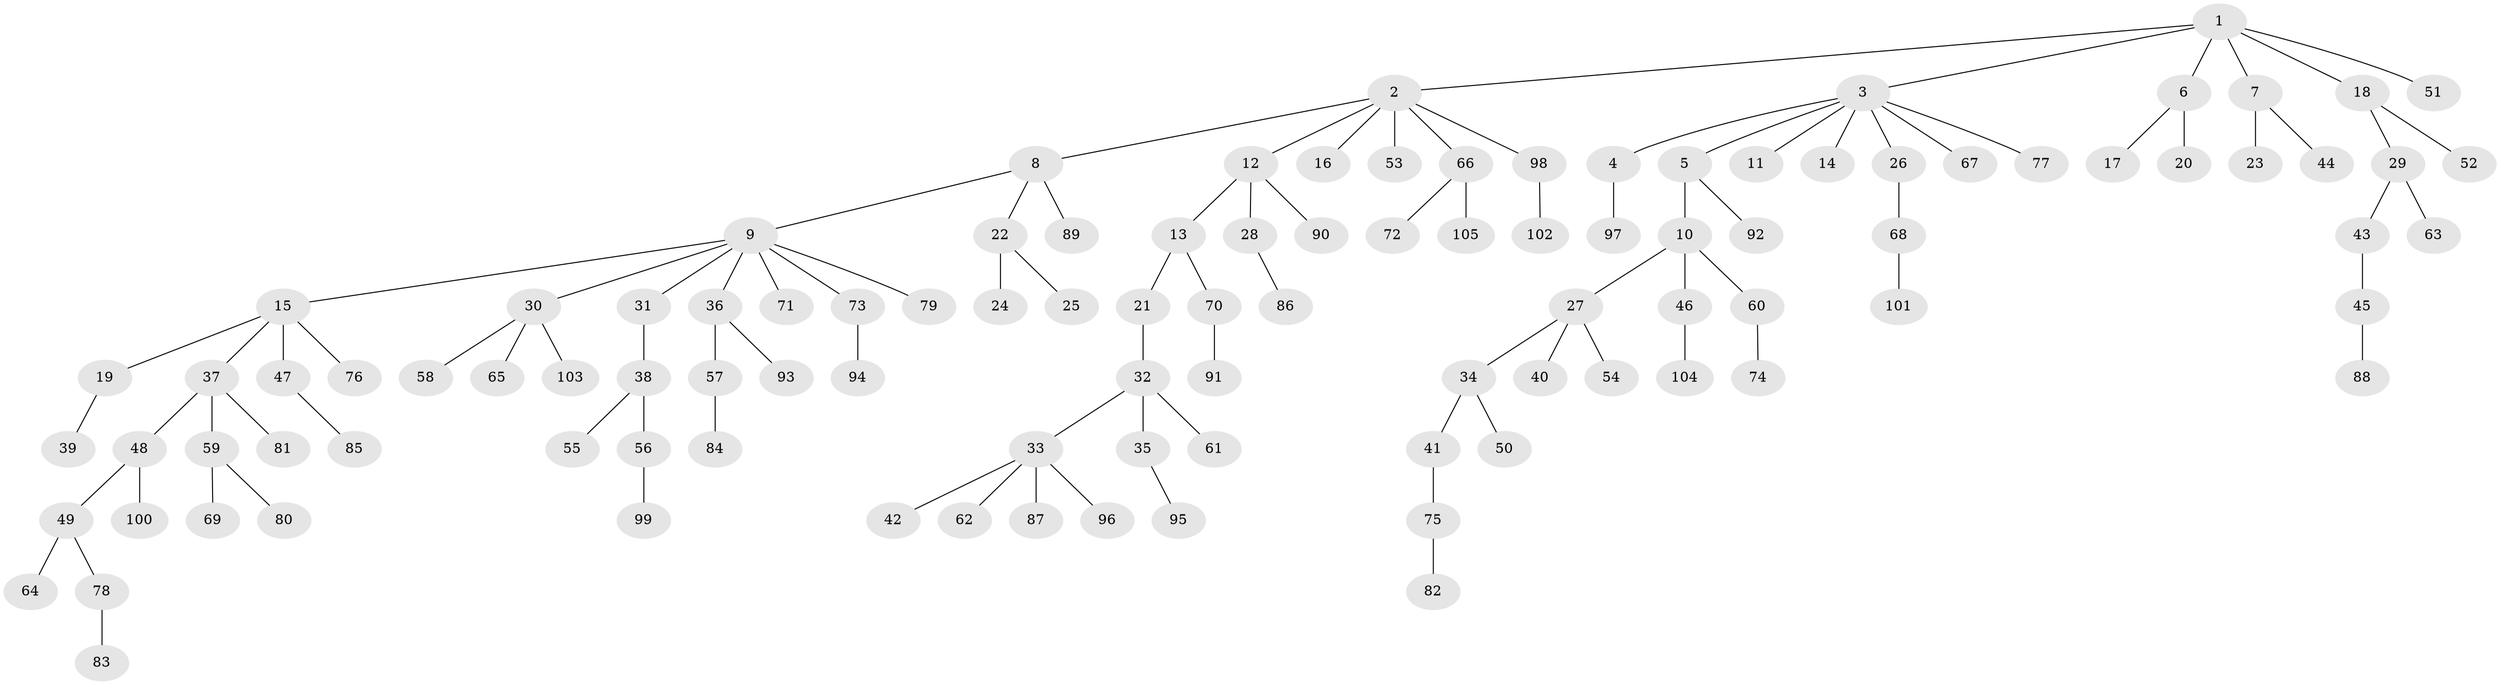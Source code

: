 // Generated by graph-tools (version 1.1) at 2025/15/03/09/25 04:15:26]
// undirected, 105 vertices, 104 edges
graph export_dot {
graph [start="1"]
  node [color=gray90,style=filled];
  1;
  2;
  3;
  4;
  5;
  6;
  7;
  8;
  9;
  10;
  11;
  12;
  13;
  14;
  15;
  16;
  17;
  18;
  19;
  20;
  21;
  22;
  23;
  24;
  25;
  26;
  27;
  28;
  29;
  30;
  31;
  32;
  33;
  34;
  35;
  36;
  37;
  38;
  39;
  40;
  41;
  42;
  43;
  44;
  45;
  46;
  47;
  48;
  49;
  50;
  51;
  52;
  53;
  54;
  55;
  56;
  57;
  58;
  59;
  60;
  61;
  62;
  63;
  64;
  65;
  66;
  67;
  68;
  69;
  70;
  71;
  72;
  73;
  74;
  75;
  76;
  77;
  78;
  79;
  80;
  81;
  82;
  83;
  84;
  85;
  86;
  87;
  88;
  89;
  90;
  91;
  92;
  93;
  94;
  95;
  96;
  97;
  98;
  99;
  100;
  101;
  102;
  103;
  104;
  105;
  1 -- 2;
  1 -- 3;
  1 -- 6;
  1 -- 7;
  1 -- 18;
  1 -- 51;
  2 -- 8;
  2 -- 12;
  2 -- 16;
  2 -- 53;
  2 -- 66;
  2 -- 98;
  3 -- 4;
  3 -- 5;
  3 -- 11;
  3 -- 14;
  3 -- 26;
  3 -- 67;
  3 -- 77;
  4 -- 97;
  5 -- 10;
  5 -- 92;
  6 -- 17;
  6 -- 20;
  7 -- 23;
  7 -- 44;
  8 -- 9;
  8 -- 22;
  8 -- 89;
  9 -- 15;
  9 -- 30;
  9 -- 31;
  9 -- 36;
  9 -- 71;
  9 -- 73;
  9 -- 79;
  10 -- 27;
  10 -- 46;
  10 -- 60;
  12 -- 13;
  12 -- 28;
  12 -- 90;
  13 -- 21;
  13 -- 70;
  15 -- 19;
  15 -- 37;
  15 -- 47;
  15 -- 76;
  18 -- 29;
  18 -- 52;
  19 -- 39;
  21 -- 32;
  22 -- 24;
  22 -- 25;
  26 -- 68;
  27 -- 34;
  27 -- 40;
  27 -- 54;
  28 -- 86;
  29 -- 43;
  29 -- 63;
  30 -- 58;
  30 -- 65;
  30 -- 103;
  31 -- 38;
  32 -- 33;
  32 -- 35;
  32 -- 61;
  33 -- 42;
  33 -- 62;
  33 -- 87;
  33 -- 96;
  34 -- 41;
  34 -- 50;
  35 -- 95;
  36 -- 57;
  36 -- 93;
  37 -- 48;
  37 -- 59;
  37 -- 81;
  38 -- 55;
  38 -- 56;
  41 -- 75;
  43 -- 45;
  45 -- 88;
  46 -- 104;
  47 -- 85;
  48 -- 49;
  48 -- 100;
  49 -- 64;
  49 -- 78;
  56 -- 99;
  57 -- 84;
  59 -- 69;
  59 -- 80;
  60 -- 74;
  66 -- 72;
  66 -- 105;
  68 -- 101;
  70 -- 91;
  73 -- 94;
  75 -- 82;
  78 -- 83;
  98 -- 102;
}
